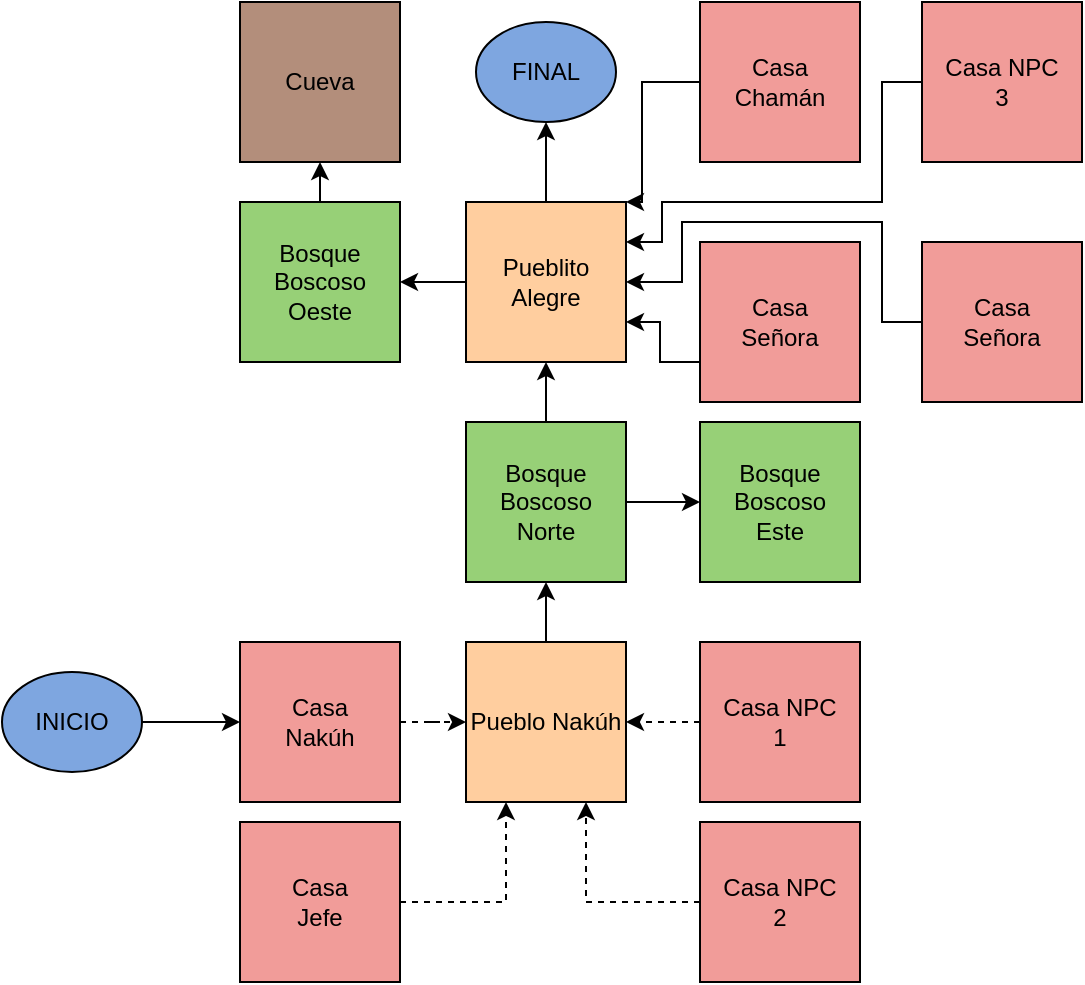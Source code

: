 <mxfile version="20.5.3" type="device"><diagram id="0dheIzzZxyK9ubBldHx3" name="Página-1"><mxGraphModel dx="1203" dy="725" grid="1" gridSize="10" guides="1" tooltips="1" connect="1" arrows="1" fold="1" page="1" pageScale="1" pageWidth="827" pageHeight="1169" math="0" shadow="0"><root><mxCell id="0"/><mxCell id="1" parent="0"/><mxCell id="WTpZ1UOmmQeLNJTUN79C-4" style="edgeStyle=orthogonalEdgeStyle;rounded=0;orthogonalLoop=1;jettySize=auto;html=1;exitX=0.5;exitY=0;exitDx=0;exitDy=0;entryX=0.5;entryY=1;entryDx=0;entryDy=0;" edge="1" parent="1" source="WTpZ1UOmmQeLNJTUN79C-2" target="WTpZ1UOmmQeLNJTUN79C-3"><mxGeometry relative="1" as="geometry"/></mxCell><mxCell id="WTpZ1UOmmQeLNJTUN79C-2" value="Pueblo Nakúh" style="whiteSpace=wrap;html=1;aspect=fixed;fillColor=#FFCE9F;" vertex="1" parent="1"><mxGeometry x="372" y="610" width="80" height="80" as="geometry"/></mxCell><mxCell id="WTpZ1UOmmQeLNJTUN79C-16" style="edgeStyle=orthogonalEdgeStyle;rounded=0;orthogonalLoop=1;jettySize=auto;html=1;exitX=1;exitY=0.5;exitDx=0;exitDy=0;entryX=0;entryY=0.5;entryDx=0;entryDy=0;" edge="1" parent="1" source="WTpZ1UOmmQeLNJTUN79C-3" target="WTpZ1UOmmQeLNJTUN79C-15"><mxGeometry relative="1" as="geometry"/></mxCell><mxCell id="WTpZ1UOmmQeLNJTUN79C-22" style="edgeStyle=orthogonalEdgeStyle;rounded=0;orthogonalLoop=1;jettySize=auto;html=1;exitX=0.5;exitY=0;exitDx=0;exitDy=0;entryX=0.5;entryY=1;entryDx=0;entryDy=0;strokeColor=default;" edge="1" parent="1" source="WTpZ1UOmmQeLNJTUN79C-3" target="WTpZ1UOmmQeLNJTUN79C-17"><mxGeometry relative="1" as="geometry"/></mxCell><mxCell id="WTpZ1UOmmQeLNJTUN79C-3" value="Bosque&lt;br&gt;Boscoso&lt;br&gt;Norte" style="whiteSpace=wrap;html=1;aspect=fixed;fillColor=#97D077;" vertex="1" parent="1"><mxGeometry x="372" y="500" width="80" height="80" as="geometry"/></mxCell><mxCell id="WTpZ1UOmmQeLNJTUN79C-13" style="edgeStyle=orthogonalEdgeStyle;rounded=0;orthogonalLoop=1;jettySize=auto;html=1;exitX=1;exitY=0.5;exitDx=0;exitDy=0;dashed=1;" edge="1" parent="1" source="WTpZ1UOmmQeLNJTUN79C-5" target="WTpZ1UOmmQeLNJTUN79C-2"><mxGeometry relative="1" as="geometry"/></mxCell><mxCell id="WTpZ1UOmmQeLNJTUN79C-5" value="Casa&lt;br&gt;Nakúh" style="whiteSpace=wrap;html=1;aspect=fixed;fillColor=#F19C99;" vertex="1" parent="1"><mxGeometry x="259" y="610" width="80" height="80" as="geometry"/></mxCell><mxCell id="WTpZ1UOmmQeLNJTUN79C-11" style="edgeStyle=orthogonalEdgeStyle;rounded=0;orthogonalLoop=1;jettySize=auto;html=1;exitX=1;exitY=0.5;exitDx=0;exitDy=0;entryX=0.25;entryY=1;entryDx=0;entryDy=0;dashed=1;" edge="1" parent="1" source="WTpZ1UOmmQeLNJTUN79C-7" target="WTpZ1UOmmQeLNJTUN79C-2"><mxGeometry relative="1" as="geometry"/></mxCell><mxCell id="WTpZ1UOmmQeLNJTUN79C-7" value="Casa&lt;br&gt;Jefe" style="whiteSpace=wrap;html=1;aspect=fixed;fillColor=#F19C99;" vertex="1" parent="1"><mxGeometry x="259" y="700" width="80" height="80" as="geometry"/></mxCell><mxCell id="WTpZ1UOmmQeLNJTUN79C-12" style="edgeStyle=orthogonalEdgeStyle;rounded=0;orthogonalLoop=1;jettySize=auto;html=1;exitX=0;exitY=0.5;exitDx=0;exitDy=0;entryX=1;entryY=0.5;entryDx=0;entryDy=0;dashed=1;" edge="1" parent="1" source="WTpZ1UOmmQeLNJTUN79C-8" target="WTpZ1UOmmQeLNJTUN79C-2"><mxGeometry relative="1" as="geometry"/></mxCell><mxCell id="WTpZ1UOmmQeLNJTUN79C-8" value="Casa NPC&lt;br&gt;1" style="whiteSpace=wrap;html=1;aspect=fixed;fillColor=#F19C99;" vertex="1" parent="1"><mxGeometry x="489" y="610" width="80" height="80" as="geometry"/></mxCell><mxCell id="WTpZ1UOmmQeLNJTUN79C-10" style="edgeStyle=orthogonalEdgeStyle;rounded=0;orthogonalLoop=1;jettySize=auto;html=1;exitX=0;exitY=0.5;exitDx=0;exitDy=0;entryX=0.75;entryY=1;entryDx=0;entryDy=0;dashed=1;" edge="1" parent="1" source="WTpZ1UOmmQeLNJTUN79C-9" target="WTpZ1UOmmQeLNJTUN79C-2"><mxGeometry relative="1" as="geometry"/></mxCell><mxCell id="WTpZ1UOmmQeLNJTUN79C-9" value="Casa NPC&lt;br&gt;2" style="whiteSpace=wrap;html=1;aspect=fixed;fillColor=#F19C99;" vertex="1" parent="1"><mxGeometry x="489" y="700" width="80" height="80" as="geometry"/></mxCell><mxCell id="WTpZ1UOmmQeLNJTUN79C-15" value="Bosque&lt;br&gt;Boscoso&lt;br&gt;Este" style="whiteSpace=wrap;html=1;aspect=fixed;fillColor=#97D077;" vertex="1" parent="1"><mxGeometry x="489" y="500" width="80" height="80" as="geometry"/></mxCell><mxCell id="WTpZ1UOmmQeLNJTUN79C-24" style="edgeStyle=orthogonalEdgeStyle;rounded=0;orthogonalLoop=1;jettySize=auto;html=1;exitX=0;exitY=0.5;exitDx=0;exitDy=0;entryX=1;entryY=0.5;entryDx=0;entryDy=0;strokeColor=default;" edge="1" parent="1" source="WTpZ1UOmmQeLNJTUN79C-17" target="WTpZ1UOmmQeLNJTUN79C-23"><mxGeometry relative="1" as="geometry"/></mxCell><mxCell id="WTpZ1UOmmQeLNJTUN79C-36" style="edgeStyle=orthogonalEdgeStyle;rounded=0;orthogonalLoop=1;jettySize=auto;html=1;exitX=0.5;exitY=0;exitDx=0;exitDy=0;entryX=0.5;entryY=1;entryDx=0;entryDy=0;strokeColor=default;" edge="1" parent="1" source="WTpZ1UOmmQeLNJTUN79C-17" target="WTpZ1UOmmQeLNJTUN79C-35"><mxGeometry relative="1" as="geometry"/></mxCell><mxCell id="WTpZ1UOmmQeLNJTUN79C-17" value="Pueblito Alegre" style="whiteSpace=wrap;html=1;aspect=fixed;fillColor=#FFCE9F;" vertex="1" parent="1"><mxGeometry x="372" y="390" width="80" height="80" as="geometry"/></mxCell><mxCell id="WTpZ1UOmmQeLNJTUN79C-21" value="" style="edgeStyle=orthogonalEdgeStyle;rounded=0;orthogonalLoop=1;jettySize=auto;html=1;strokeColor=default;" edge="1" parent="1" source="WTpZ1UOmmQeLNJTUN79C-20" target="WTpZ1UOmmQeLNJTUN79C-5"><mxGeometry relative="1" as="geometry"/></mxCell><mxCell id="WTpZ1UOmmQeLNJTUN79C-20" value="INICIO" style="ellipse;whiteSpace=wrap;html=1;fillColor=#7EA6E0;" vertex="1" parent="1"><mxGeometry x="140" y="625" width="70" height="50" as="geometry"/></mxCell><mxCell id="WTpZ1UOmmQeLNJTUN79C-26" style="edgeStyle=orthogonalEdgeStyle;rounded=0;orthogonalLoop=1;jettySize=auto;html=1;exitX=0.5;exitY=0;exitDx=0;exitDy=0;entryX=0.5;entryY=1;entryDx=0;entryDy=0;strokeColor=default;" edge="1" parent="1" source="WTpZ1UOmmQeLNJTUN79C-23" target="WTpZ1UOmmQeLNJTUN79C-25"><mxGeometry relative="1" as="geometry"/></mxCell><mxCell id="WTpZ1UOmmQeLNJTUN79C-23" value="Bosque Boscoso&lt;br&gt;Oeste" style="whiteSpace=wrap;html=1;aspect=fixed;fillColor=#97D077;" vertex="1" parent="1"><mxGeometry x="259" y="390" width="80" height="80" as="geometry"/></mxCell><mxCell id="WTpZ1UOmmQeLNJTUN79C-25" value="Cueva" style="whiteSpace=wrap;html=1;aspect=fixed;fillColor=#B38E7B;" vertex="1" parent="1"><mxGeometry x="259" y="290" width="80" height="80" as="geometry"/></mxCell><mxCell id="WTpZ1UOmmQeLNJTUN79C-32" style="edgeStyle=orthogonalEdgeStyle;rounded=0;orthogonalLoop=1;jettySize=auto;html=1;exitX=0;exitY=0.5;exitDx=0;exitDy=0;entryX=1;entryY=0;entryDx=0;entryDy=0;strokeColor=default;" edge="1" parent="1" source="WTpZ1UOmmQeLNJTUN79C-27" target="WTpZ1UOmmQeLNJTUN79C-17"><mxGeometry relative="1" as="geometry"><Array as="points"><mxPoint x="460" y="330"/><mxPoint x="460" y="390"/></Array></mxGeometry></mxCell><mxCell id="WTpZ1UOmmQeLNJTUN79C-27" value="Casa&lt;br&gt;Chamán" style="whiteSpace=wrap;html=1;aspect=fixed;fillColor=#F19C99;" vertex="1" parent="1"><mxGeometry x="489" y="290" width="80" height="80" as="geometry"/></mxCell><mxCell id="WTpZ1UOmmQeLNJTUN79C-31" style="edgeStyle=orthogonalEdgeStyle;rounded=0;orthogonalLoop=1;jettySize=auto;html=1;exitX=0;exitY=0.5;exitDx=0;exitDy=0;entryX=1;entryY=0.25;entryDx=0;entryDy=0;strokeColor=default;" edge="1" parent="1" source="WTpZ1UOmmQeLNJTUN79C-28" target="WTpZ1UOmmQeLNJTUN79C-17"><mxGeometry relative="1" as="geometry"><Array as="points"><mxPoint x="580" y="330"/><mxPoint x="580" y="390"/><mxPoint x="470" y="390"/><mxPoint x="470" y="410"/></Array></mxGeometry></mxCell><mxCell id="WTpZ1UOmmQeLNJTUN79C-28" value="Casa NPC&lt;br&gt;3" style="whiteSpace=wrap;html=1;aspect=fixed;fillColor=#F19C99;" vertex="1" parent="1"><mxGeometry x="600" y="290" width="80" height="80" as="geometry"/></mxCell><mxCell id="WTpZ1UOmmQeLNJTUN79C-30" style="edgeStyle=orthogonalEdgeStyle;rounded=0;orthogonalLoop=1;jettySize=auto;html=1;exitX=0;exitY=0.75;exitDx=0;exitDy=0;entryX=1;entryY=0.75;entryDx=0;entryDy=0;strokeColor=default;" edge="1" parent="1" source="WTpZ1UOmmQeLNJTUN79C-29" target="WTpZ1UOmmQeLNJTUN79C-17"><mxGeometry relative="1" as="geometry"/></mxCell><mxCell id="WTpZ1UOmmQeLNJTUN79C-29" value="Casa &lt;br&gt;Señora" style="whiteSpace=wrap;html=1;aspect=fixed;fillColor=#F19C99;" vertex="1" parent="1"><mxGeometry x="489" y="410" width="80" height="80" as="geometry"/></mxCell><mxCell id="WTpZ1UOmmQeLNJTUN79C-34" style="edgeStyle=orthogonalEdgeStyle;rounded=0;orthogonalLoop=1;jettySize=auto;html=1;exitX=0;exitY=0.5;exitDx=0;exitDy=0;entryX=1;entryY=0.5;entryDx=0;entryDy=0;strokeColor=default;" edge="1" parent="1" source="WTpZ1UOmmQeLNJTUN79C-33" target="WTpZ1UOmmQeLNJTUN79C-17"><mxGeometry relative="1" as="geometry"><Array as="points"><mxPoint x="580" y="450"/><mxPoint x="580" y="400"/><mxPoint x="480" y="400"/><mxPoint x="480" y="430"/></Array></mxGeometry></mxCell><mxCell id="WTpZ1UOmmQeLNJTUN79C-33" value="Casa &lt;br&gt;Señora" style="whiteSpace=wrap;html=1;aspect=fixed;fillColor=#F19C99;" vertex="1" parent="1"><mxGeometry x="600" y="410" width="80" height="80" as="geometry"/></mxCell><mxCell id="WTpZ1UOmmQeLNJTUN79C-35" value="FINAL" style="ellipse;whiteSpace=wrap;html=1;fillColor=#7EA6E0;" vertex="1" parent="1"><mxGeometry x="377" y="300" width="70" height="50" as="geometry"/></mxCell></root></mxGraphModel></diagram></mxfile>